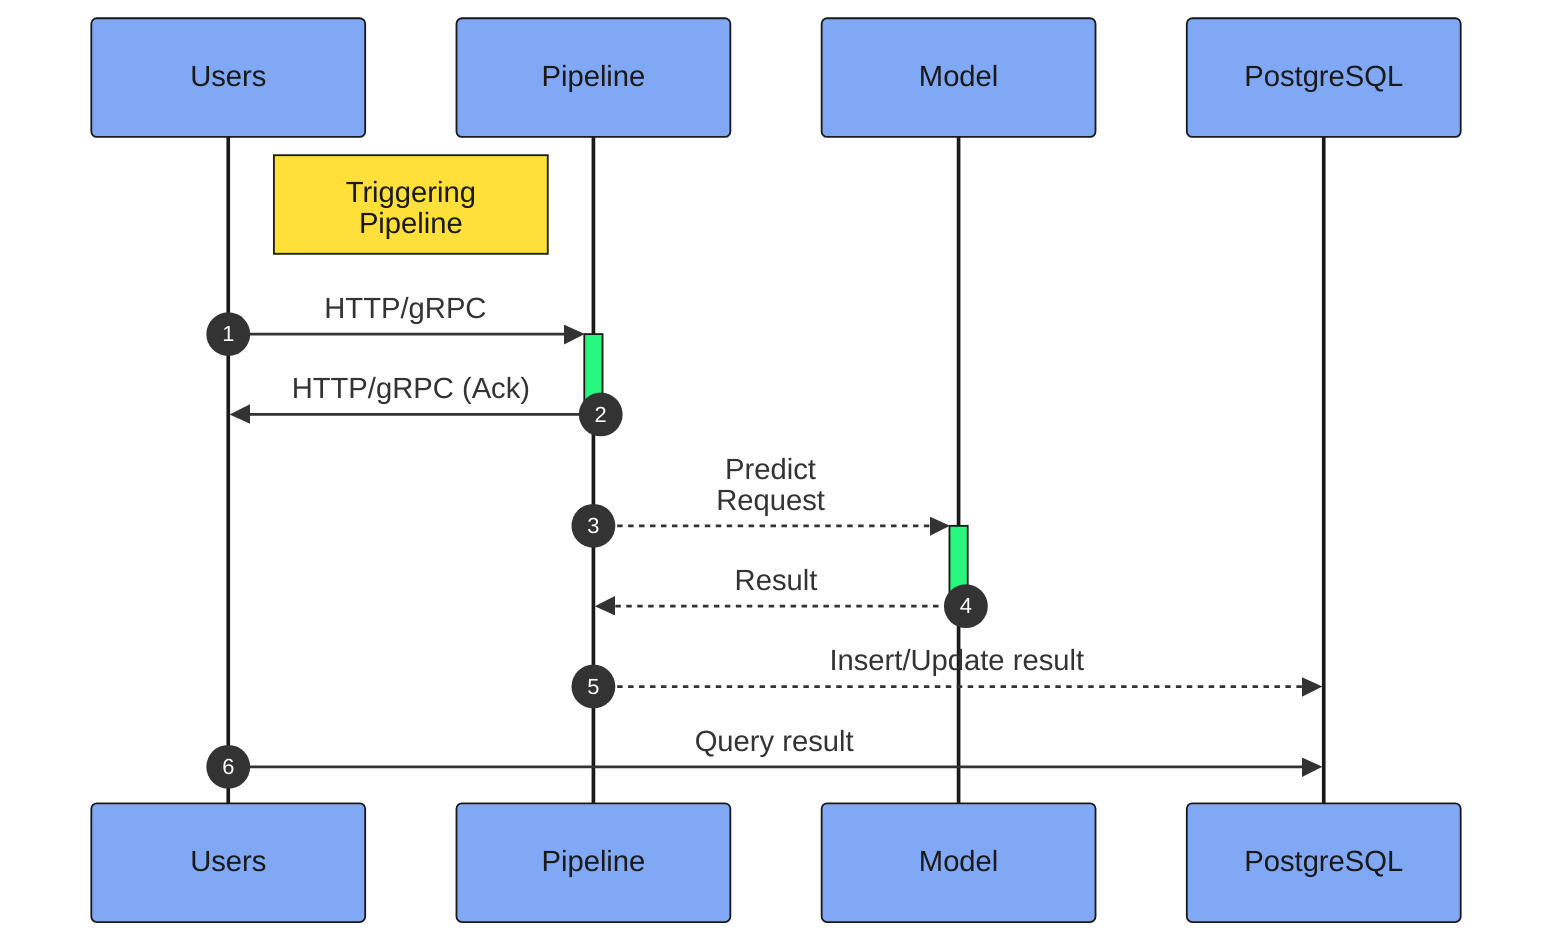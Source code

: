 %%{
  init: {
    'themeVariables': {
      'primaryBorderColor': '#1A1A1A',
      'secondaryBorderColor': '#1A1A1A',
      'tertiaryBorderColor': '#1A1A1A',
      'lineColor': '#1A1A1A',
      'actorBkg': '#80A8F5',
      'actorBorder': '#1A1A1A',
      'actorTextColor': '#1A1A1A',
      'actorLineColor': '#1A1A1A',
      'noteBkgColor': '#FFDF3A',
      'noteBorderColor': '#1A1A1A',
      'noteTextColor': '#1A1A1A',
      'activationBkgColor': '#28F67E',
      'activationBorderColor': '#1A1A1A',
      'sequenceNumberColor': '#FFFFFF',
      'textColor': '#1A1A1A'
    },
    'themeCSS': 'background-color: white;'
  }
}%%
sequenceDiagram
  participant Users
  autonumber
  Note right of Users: Triggering<br>Pipeline
  Users->>+Pipeline: HTTP/gRPC
  Pipeline->>-Users: HTTP/gRPC (Ack)
  Pipeline-->>+Model: Predict<br>Request
  Model-->>-Pipeline: Result
  Pipeline-->>PostgreSQL: Insert/Update result
  Users->>PostgreSQL: Query result